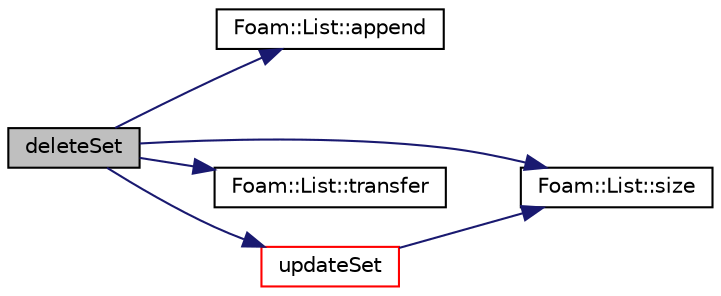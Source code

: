 digraph "deleteSet"
{
  bgcolor="transparent";
  edge [fontname="Helvetica",fontsize="10",labelfontname="Helvetica",labelfontsize="10"];
  node [fontname="Helvetica",fontsize="10",shape=record];
  rankdir="LR";
  Node2561 [label="deleteSet",height=0.2,width=0.4,color="black", fillcolor="grey75", style="filled", fontcolor="black"];
  Node2561 -> Node2562 [color="midnightblue",fontsize="10",style="solid",fontname="Helvetica"];
  Node2562 [label="Foam::List::append",height=0.2,width=0.4,color="black",URL="$a26833.html#a399dd2bf0d9a32016717dc90126f016b",tooltip="Append an element at the end of the list. "];
  Node2561 -> Node2563 [color="midnightblue",fontsize="10",style="solid",fontname="Helvetica"];
  Node2563 [label="Foam::List::size",height=0.2,width=0.4,color="black",URL="$a26833.html#a8a5f6fa29bd4b500caf186f60245b384",tooltip="Override size to be inconsistent with allocated storage. "];
  Node2561 -> Node2564 [color="midnightblue",fontsize="10",style="solid",fontname="Helvetica"];
  Node2564 [label="Foam::List::transfer",height=0.2,width=0.4,color="black",URL="$a26833.html#a25ad1d2084d16b234b0cf91c07e832c0",tooltip="Transfer the contents of the argument List into this list. "];
  Node2561 -> Node2565 [color="midnightblue",fontsize="10",style="solid",fontname="Helvetica"];
  Node2565 [label="updateSet",height=0.2,width=0.4,color="red",URL="$a26577.html#afc9e2e914d3928dd7281d2ac71452052",tooltip="Sort addressing and make cellSet part consistent with addressing. "];
  Node2565 -> Node2563 [color="midnightblue",fontsize="10",style="solid",fontname="Helvetica"];
}
